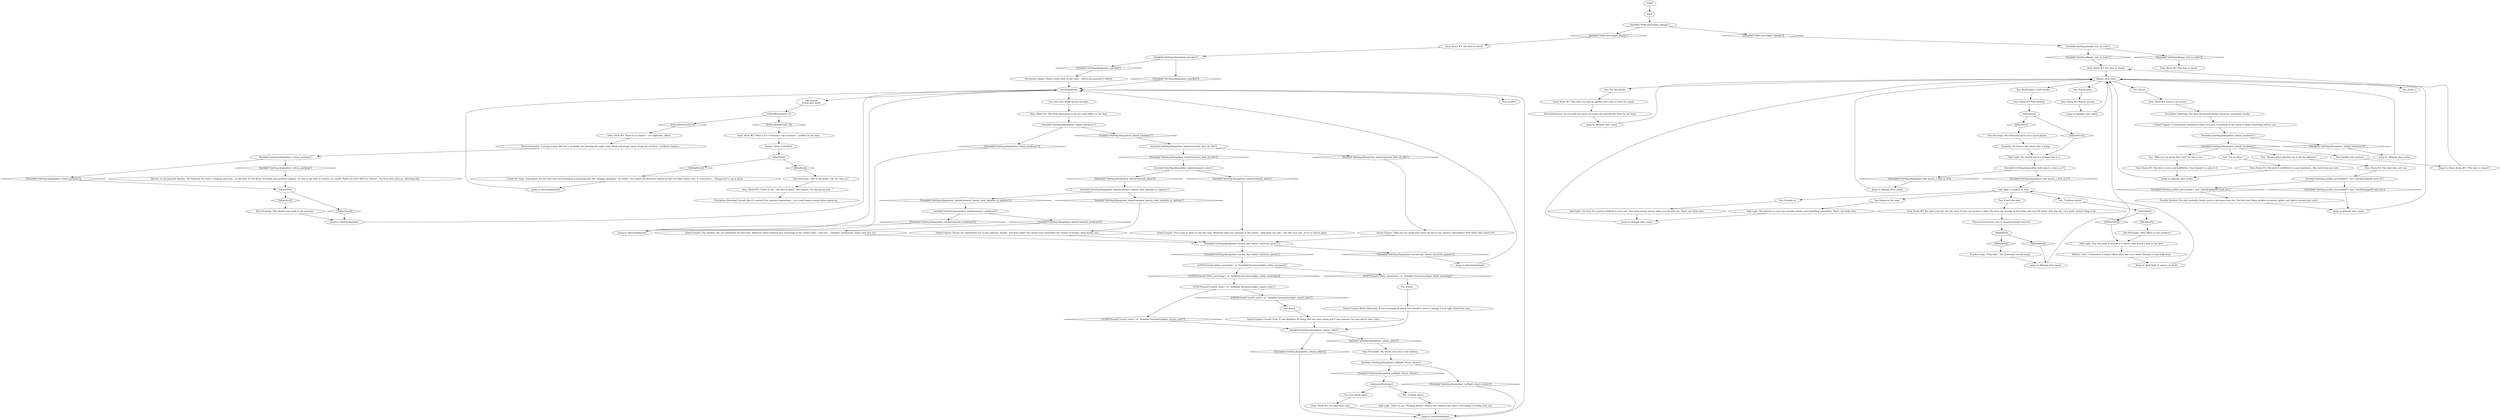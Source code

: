 # WHIRLING F2 / KLAASJE DOOR
# When the dialogue with Klaasje is over you can go and click and her door.
# ==================================================
digraph G {
	  0 [label="START"];
	  1 [label="input"];
	  2 [label="Half Light: You should punch a fucking hole in it."];
	  3 [label="Half Light: The murmur in your ears recedes slowly, your breathing normalizes. That's one lucky door."];
	  4 [label="door2nddayhub"];
	  5 [label="Inland Empire: You swallow, like you swallowed the last time. Whatever bitter emotion was swimming to the surface then -- and now -- subsides. Submerges. Sinks back into you."];
	  6 [label="Variable[\"whirling.klaasjedoor_inlandcomment_swallowed\"]"];
	  7 [label="Variable[\"whirling.klaasjedoor_inlandcomment_swallowed\"]", shape=diamond];
	  8 [label="!(Variable[\"whirling.klaasjedoor_inlandcomment_swallowed\"])", shape=diamond];
	  9 [label="Perception (Hearing): Sounds like it's coming from upstairs somewhere -- you could snoop around before going up..."];
	  10 [label="Door, Room #3: The door is closed."];
	  11 [label="You: Knock again."];
	  12 [label="You: Knock.\nKnock once more."];
	  13 [label="Variable[\"whirling.klaasjedoor_inland_loneliness\"]"];
	  14 [label="Variable[\"whirling.klaasjedoor_inland_loneliness\"]", shape=diamond];
	  15 [label="!(Variable[\"whirling.klaasjedoor_inland_loneliness\"])", shape=diamond];
	  16 [label="Kim Kitsuragi: \"We should come back in the morning.\""];
	  17 [label="IsKimHere()"];
	  18 [label="IsKimHere()", shape=diamond];
	  19 [label="!(IsKimHere())", shape=diamond];
	  20 [label="Variable[\"whirling.klaasjedoor_inlandcomment_dont_do_this\"]"];
	  21 [label="Variable[\"whirling.klaasjedoor_inlandcomment_dont_do_this\"]", shape=diamond];
	  22 [label="!(Variable[\"whirling.klaasjedoor_inlandcomment_dont_do_this\"])", shape=diamond];
	  23 [label="Door, Room #3: There is no answer."];
	  24 [label="Jump to: [klaasje_door_main]"];
	  25 [label="Jump to: [Door, Room #3: \"The door is closed.\"]"];
	  26 [label="You: Fucking whore."];
	  27 [label="Inland Empire: White Mourning. It was mourning all along. You should've seen it coming, it was right behind her eyes..."];
	  28 [label="Jump to: [door2nddayhub]"];
	  29 [label="Jump to: [klaasje_door_main]"];
	  30 [label="half_light_is_angery_at_door"];
	  31 [label="IsKimHere()"];
	  32 [label="IsKimHere()", shape=diamond];
	  33 [label="!(IsKimHere())", shape=diamond];
	  34 [label="Inland Empire: Caustic Echo. It was darkness all along. But you were young and it was summer. You just had to take a dive..."];
	  35 [label="Door, Room #3: Still nothing."];
	  36 [label="You: Knock again, much harder."];
	  37 [label="Jump to: [klaasje_door_main]"];
	  38 [label="IsKimHere()"];
	  39 [label="IsKimHere()", shape=diamond];
	  40 [label="!(IsKimHere())", shape=diamond];
	  42 [label="Door, Room #3: This door can only be opened with a key or from the inside."];
	  43 [label="Inland Empire: A tremendous loneliness comes over you. Everybody in the world is doing something without you."];
	  44 [label="Door, Room #3: The door is closed."];
	  45 [label="Door, Room #3: \"Who is it?\" A woman's voice answers -- muffled by the door."];
	  46 [label="Variable[\"whirling.klaasjedoor_second_day_inland_reactivity_passive\"]"];
	  47 [label="Variable[\"whirling.klaasjedoor_second_day_inland_reactivity_passive\"]", shape=diamond];
	  48 [label="!(Variable[\"whirling.klaasjedoor_second_day_inland_reactivity_passive\"])", shape=diamond];
	  49 [label="You: Try the handle."];
	  50 [label="You: [Leave.]"];
	  51 [label="Kim Kitsuragi: \"Hey! What is your problem?\""];
	  52 [label="Kim Kitsuragi: \"This is the police. Can we come in?\""];
	  53 [label="Half Light: You hear the murmur of blood in your ears. Your back slowly relaxes when you breathe out. That's one lucky door."];
	  54 [label="Variable[\"whirling.klaasje_exit_to_room\"]"];
	  55 [label="Variable[\"whirling.klaasje_exit_to_room\"]", shape=diamond];
	  56 [label="!(Variable[\"whirling.klaasje_exit_to_room\"])", shape=diamond];
	  57 [label="IsKimHere()"];
	  58 [label="IsKimHere()", shape=diamond];
	  59 [label="!(IsKimHere())", shape=diamond];
	  60 [label="thefinaleofthisbranch"];
	  61 [label="Variable[\"whirling.klaasjedoor_echem_partying\"]"];
	  62 [label="Variable[\"whirling.klaasjedoor_echem_partying\"]", shape=diamond];
	  63 [label="!(Variable[\"whirling.klaasjedoor_echem_partying\"])", shape=diamond];
	  64 [label="Shivers: In the Jamrock Quarter, The Paliseum for music, company and men... or the Door To The River, for death and synthetic opiates. Or, way in the East in Couron, in a starlit *boîte de nuits* like *La Cherte*... far from here and you, shivering dog."];
	  65 [label="Drama: Tired. Controlled."];
	  66 [label="Variable[\"whirling.klaasjedoor_inlandcomment_beauty_dont_abandon_in_ugliness\"]"];
	  67 [label="Variable[\"whirling.klaasjedoor_inlandcomment_beauty_dont_abandon_in_ugliness\"]", shape=diamond];
	  68 [label="!(Variable[\"whirling.klaasjedoor_inlandcomment_beauty_dont_abandon_in_ugliness\"])", shape=diamond];
	  69 [label="You: \"Fucking whore!\""];
	  70 [label="Jump to: [klaasje_door_main]"];
	  71 [label="Door, Room #3: The door is indifferent to your loneliness. The world does not care."];
	  72 [label="Variable[\"whirling.klaasjedoor_inland_loneliness\"]"];
	  73 [label="Variable[\"whirling.klaasjedoor_inland_loneliness\"]", shape=diamond];
	  74 [label="!(Variable[\"whirling.klaasjedoor_inland_loneliness\"])", shape=diamond];
	  75 [label="Variable[\"whirling.klaasjedoor_whore_yelled\"]"];
	  76 [label="Variable[\"whirling.klaasjedoor_whore_yelled\"]", shape=diamond];
	  77 [label="!(Variable[\"whirling.klaasjedoor_whore_yelled\"])", shape=diamond];
	  78 [label="Inland Empire: You're just as alone as the last time. Whatever kept you company in this world -- what kept you safe -- has left your side, never to return again."];
	  79 [label="You: Knock..."];
	  80 [label="Jump to: [door2nddayhub]"];
	  81 [label="Door, Room #3: \"Come on up -- the door is open!\" She shouts: \"I'm drying my hair...\""];
	  82 [label="Variable[\"whirling.klaasjedoor_half_punch_a_hole_in_it\"]"];
	  83 [label="Variable[\"whirling.klaasjedoor_half_punch_a_hole_in_it\"]", shape=diamond];
	  84 [label="!(Variable[\"whirling.klaasjedoor_half_punch_a_hole_in_it\"])", shape=diamond];
	  85 [label="Jump to: [half_light_is_angery_at_door]"];
	  86 [label="Door, Room #3: You slam your fist into the vinyl. It does not produce a hole. The door sits sturdily in the frame and your fist hurts. This was all a very good, normal thing to do."];
	  87 [label="You: \"Beauty, don't abandon me in all this ugliness!\""];
	  88 [label="Empathy: He doesn't like where this is going."];
	  89 [label="IsHourBetween(23, 6)"];
	  90 [label="IsHourBetween(23, 6)", shape=diamond];
	  91 [label="!(IsHourBetween(23, 6))", shape=diamond];
	  92 [label="Door, Room #3: The door feels cold."];
	  93 [label="Jump to: [door2nddayhub]"];
	  94 [label="Inland Empire: \"Why are you doing this? Don't do this to me, please!\" Remember? Who *was* that meant for?"];
	  95 [label="You: Knock."];
	  96 [label="klaasje_door_main"];
	  97 [label="Jump to: [klaasje_door_main]"];
	  98 [label="Door, Room #3: The door does not care."];
	  99 [label="Variable[\"TASK.interrogate_klaasje\"]"];
	  100 [label="Variable[\"TASK.interrogate_klaasje\"]", shape=diamond];
	  101 [label="!(Variable[\"TASK.interrogate_klaasje\"])", shape=diamond];
	  102 [label="Door, Room #3: The door is closed."];
	  103 [label="Jump to: [door2nddayhub]"];
	  104 [label="Perception (Hearing): You hear the shower being turned on, somewhere inside."];
	  105 [label="You: \"Why are you doing this? Don't do this to me...\""];
	  106 [label="Volition: Don't. Everyone is a whore? What does that even mean? Breathe in and walk away."];
	  107 [label="IsKimHere()"];
	  108 [label="IsKimHere()", shape=diamond];
	  109 [label="!(IsKimHere())", shape=diamond];
	  110 [label="Variable[\"whirling.klaasjedoor_halflight_whore_return\"]"];
	  111 [label="Variable[\"whirling.klaasjedoor_halflight_whore_return\"]", shape=diamond];
	  112 [label="!(Variable[\"whirling.klaasjedoor_halflight_whore_return\"])", shape=diamond];
	  113 [label="You: \"I'm so alone.\""];
	  114 [label="Jump to: [klaasje_door_main]"];
	  115 [label="Half Light: That felt good. Everyone is a whore. Now punch a hole in the door."];
	  116 [label="Variable[\"whirling.necktie_personified\"]  and  CheckEquipped(\"neck_tie\")"];
	  117 [label="Variable[\"whirling.necktie_personified\"]  and  CheckEquipped(\"neck_tie\")", shape=diamond];
	  118 [label="!(Variable[\"whirling.necktie_personified\"]  and  CheckEquipped(\"neck_tie\"))", shape=diamond];
	  119 [label="Variable[\"whirling.klaasjedoor_punched\"]"];
	  120 [label="Variable[\"whirling.klaasjedoor_punched\"]", shape=diamond];
	  121 [label="!(Variable[\"whirling.klaasjedoor_punched\"])", shape=diamond];
	  122 [label="Pain Threshold: The words still echo in the hallway..."];
	  123 [label="Half Light: There we go-- *fucking whore*. What a nice thing to say, Harry. Everything is A-Okay with you."];
	  124 [label="Jump to: [door2nddayhub]"];
	  125 [label="Esprit de Corps: Somewhere not far from here the lieutenant is preparing her file. \"Klaasje Amandou,\" he writes. You realize the detective should be here for what comes next. It could prove... *dangerous* to go in alone."];
	  126 [label="You: Swallow the emotion."];
	  127 [label="You: Suppress the urge."];
	  128 [label="Door, Room #3: The door is mute and indifferent. Your despair is a joke to it."];
	  129 [label="You: Run your finger across the dent."];
	  130 [label="Inland Empire: Beauty has abandoned you in this ugliness, honcho. And then some! You cannot even remember the *name* of beauty; what beauty was..."];
	  131 [label="IsTHCPresent(\"white_mourning\")  or  Variable[\"inventory.ledger_white_mourning\"]"];
	  132 [label="IsTHCPresent(\"white_mourning\")  or  Variable[\"inventory.ledger_white_mourning\"]", shape=diamond];
	  133 [label="!(IsTHCPresent(\"white_mourning\")  or  Variable[\"inventory.ledger_white_mourning\"])", shape=diamond];
	  134 [label="Door, Room #3: There is no answer -- it's nighttime, officer."];
	  135 [label="Horrific Necktie: The door probably thinks you're a has-been loser too. You feel your funny necktie becoming tighter and tighter around your neck..."];
	  136 [label="Door, Room #3: This little depression is all you could inflict on the door."];
	  137 [label="IsTHCPresent(\"caustic_echo\")  or  Variable[\"inventory.ledger_caustic_echo\"]"];
	  138 [label="IsTHCPresent(\"caustic_echo\")  or  Variable[\"inventory.ledger_caustic_echo\"]", shape=diamond];
	  139 [label="!(IsTHCPresent(\"caustic_echo\")  or  Variable[\"inventory.ledger_caustic_echo\"])", shape=diamond];
	  140 [label="Jump to: [klaasje_door_main]"];
	  141 [label="Variable[\"whirling.klaasjedoor_inlandcomment_alone\"]"];
	  142 [label="Variable[\"whirling.klaasjedoor_inlandcomment_alone\"]", shape=diamond];
	  143 [label="!(Variable[\"whirling.klaasjedoor_inlandcomment_alone\"])", shape=diamond];
	  144 [label="Door, Room #3: Still no answer."];
	  145 [label="You: Punch the door."];
	  146 [label="Kim Kitsuragi: The lieutenant gives you a quick glance."];
	  147 [label="You: Breathe in."];
	  148 [label="Perception (Sight): There's still a dent in the vinyl -- where you punched it before."];
	  149 [label="You: Knock..."];
	  150 [label="Electrochemistry: A young woman like this is probably out partying the night away. Drink and drugs, sweet drugs are involved. Loneliness begone..."];
	  151 [label="Electrochemistry: As you hold the metal you sense the warmth left there by her hand."];
	  152 [label="Jump to: [klaasje_door_main]"];
	  153 [label="Physical Instrument: Not to mention *great* exercise!"];
	  154 [label="Kim Kitsuragi: \"Stop that!\" The lieutenant sounds angry."];
	  155 [label="You: [Leave.]"];
	  156 [label="You: Just knock again."];
	  0 -> 1
	  1 -> 99
	  2 -> 82
	  3 -> 70
	  4 -> 129
	  4 -> 155
	  4 -> 12
	  5 -> 46
	  6 -> 8
	  6 -> 7
	  7 -> 5
	  8 -> 93
	  10 -> 96
	  11 -> 144
	  12 -> 89
	  13 -> 14
	  13 -> 15
	  14 -> 113
	  14 -> 126
	  14 -> 105
	  14 -> 87
	  15 -> 29
	  16 -> 28
	  17 -> 18
	  17 -> 19
	  18 -> 52
	  19 -> 125
	  20 -> 21
	  20 -> 22
	  21 -> 94
	  22 -> 141
	  23 -> 104
	  24 -> 96
	  25 -> 10
	  26 -> 123
	  27 -> 75
	  28 -> 4
	  29 -> 96
	  30 -> 145
	  30 -> 147
	  30 -> 69
	  30 -> 127
	  31 -> 32
	  31 -> 33
	  32 -> 146
	  33 -> 2
	  34 -> 75
	  35 -> 31
	  36 -> 35
	  37 -> 96
	  38 -> 40
	  38 -> 39
	  39 -> 16
	  40 -> 28
	  42 -> 151
	  43 -> 13
	  45 -> 65
	  46 -> 48
	  46 -> 47
	  47 -> 131
	  48 -> 103
	  49 -> 42
	  51 -> 115
	  52 -> 81
	  53 -> 70
	  54 -> 56
	  54 -> 55
	  55 -> 10
	  56 -> 44
	  57 -> 58
	  57 -> 59
	  58 -> 51
	  59 -> 115
	  60 -> 26
	  60 -> 156
	  61 -> 62
	  61 -> 63
	  62 -> 64
	  63 -> 38
	  64 -> 38
	  65 -> 17
	  66 -> 67
	  66 -> 68
	  67 -> 130
	  68 -> 6
	  69 -> 57
	  70 -> 96
	  71 -> 152
	  72 -> 73
	  72 -> 74
	  73 -> 20
	  74 -> 93
	  75 -> 76
	  75 -> 77
	  76 -> 122
	  77 -> 124
	  78 -> 46
	  79 -> 27
	  80 -> 4
	  81 -> 9
	  82 -> 83
	  82 -> 84
	  83 -> 30
	  84 -> 37
	  85 -> 30
	  86 -> 153
	  87 -> 98
	  88 -> 2
	  89 -> 90
	  89 -> 91
	  90 -> 134
	  91 -> 45
	  92 -> 124
	  93 -> 4
	  94 -> 46
	  95 -> 23
	  96 -> 36
	  96 -> 11
	  96 -> 49
	  96 -> 50
	  96 -> 95
	  97 -> 96
	  98 -> 116
	  99 -> 100
	  99 -> 101
	  100 -> 102
	  101 -> 54
	  102 -> 119
	  103 -> 4
	  104 -> 43
	  105 -> 128
	  106 -> 85
	  107 -> 108
	  107 -> 109
	  108 -> 154
	  109 -> 24
	  110 -> 112
	  110 -> 111
	  111 -> 60
	  112 -> 124
	  113 -> 71
	  114 -> 96
	  115 -> 106
	  116 -> 117
	  116 -> 118
	  117 -> 135
	  118 -> 140
	  119 -> 120
	  119 -> 121
	  120 -> 148
	  121 -> 4
	  122 -> 110
	  123 -> 124
	  124 -> 4
	  125 -> 80
	  126 -> 25
	  127 -> 3
	  128 -> 152
	  129 -> 136
	  130 -> 46
	  131 -> 132
	  131 -> 133
	  132 -> 79
	  133 -> 137
	  134 -> 150
	  135 -> 140
	  136 -> 72
	  137 -> 138
	  137 -> 139
	  138 -> 149
	  139 -> 75
	  140 -> 96
	  141 -> 142
	  141 -> 143
	  142 -> 78
	  143 -> 66
	  144 -> 114
	  145 -> 86
	  146 -> 88
	  147 -> 53
	  148 -> 4
	  149 -> 34
	  150 -> 61
	  151 -> 97
	  152 -> 96
	  153 -> 107
	  154 -> 24
	  156 -> 92
}

